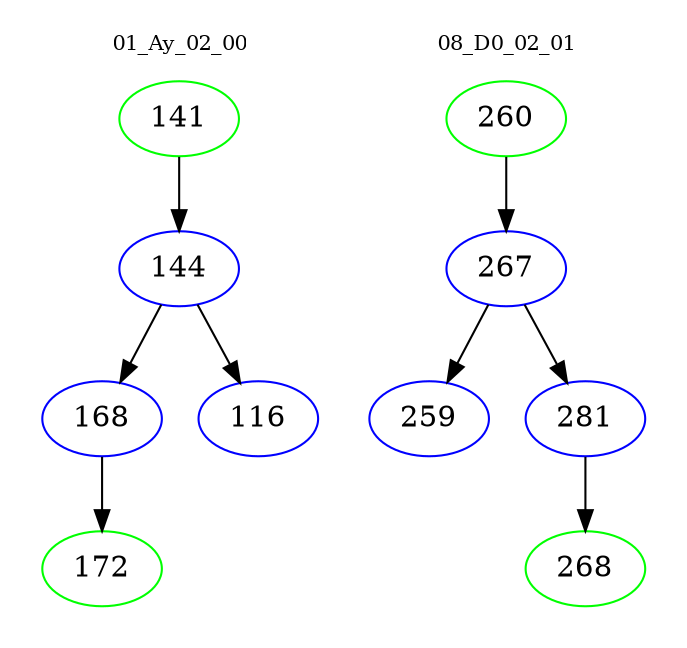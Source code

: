 digraph{
subgraph cluster_0 {
color = white
label = "01_Ay_02_00";
fontsize=10;
T0_141 [label="141", color="green"]
T0_141 -> T0_144 [color="black"]
T0_144 [label="144", color="blue"]
T0_144 -> T0_168 [color="black"]
T0_168 [label="168", color="blue"]
T0_168 -> T0_172 [color="black"]
T0_172 [label="172", color="green"]
T0_144 -> T0_116 [color="black"]
T0_116 [label="116", color="blue"]
}
subgraph cluster_1 {
color = white
label = "08_D0_02_01";
fontsize=10;
T1_260 [label="260", color="green"]
T1_260 -> T1_267 [color="black"]
T1_267 [label="267", color="blue"]
T1_267 -> T1_259 [color="black"]
T1_259 [label="259", color="blue"]
T1_267 -> T1_281 [color="black"]
T1_281 [label="281", color="blue"]
T1_281 -> T1_268 [color="black"]
T1_268 [label="268", color="green"]
}
}
